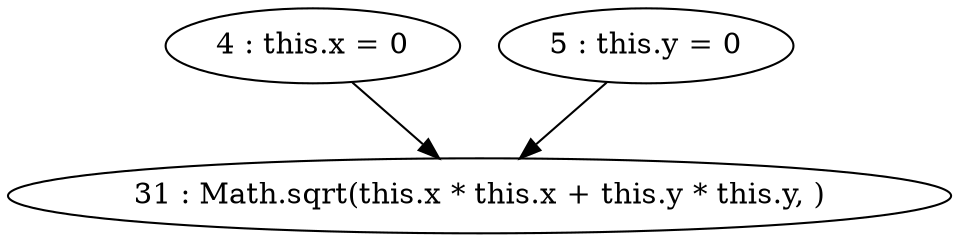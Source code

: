 digraph G {
"4 : this.x = 0"
"4 : this.x = 0" -> "31 : Math.sqrt(this.x * this.x + this.y * this.y, )"
"5 : this.y = 0"
"5 : this.y = 0" -> "31 : Math.sqrt(this.x * this.x + this.y * this.y, )"
"31 : Math.sqrt(this.x * this.x + this.y * this.y, )"
}